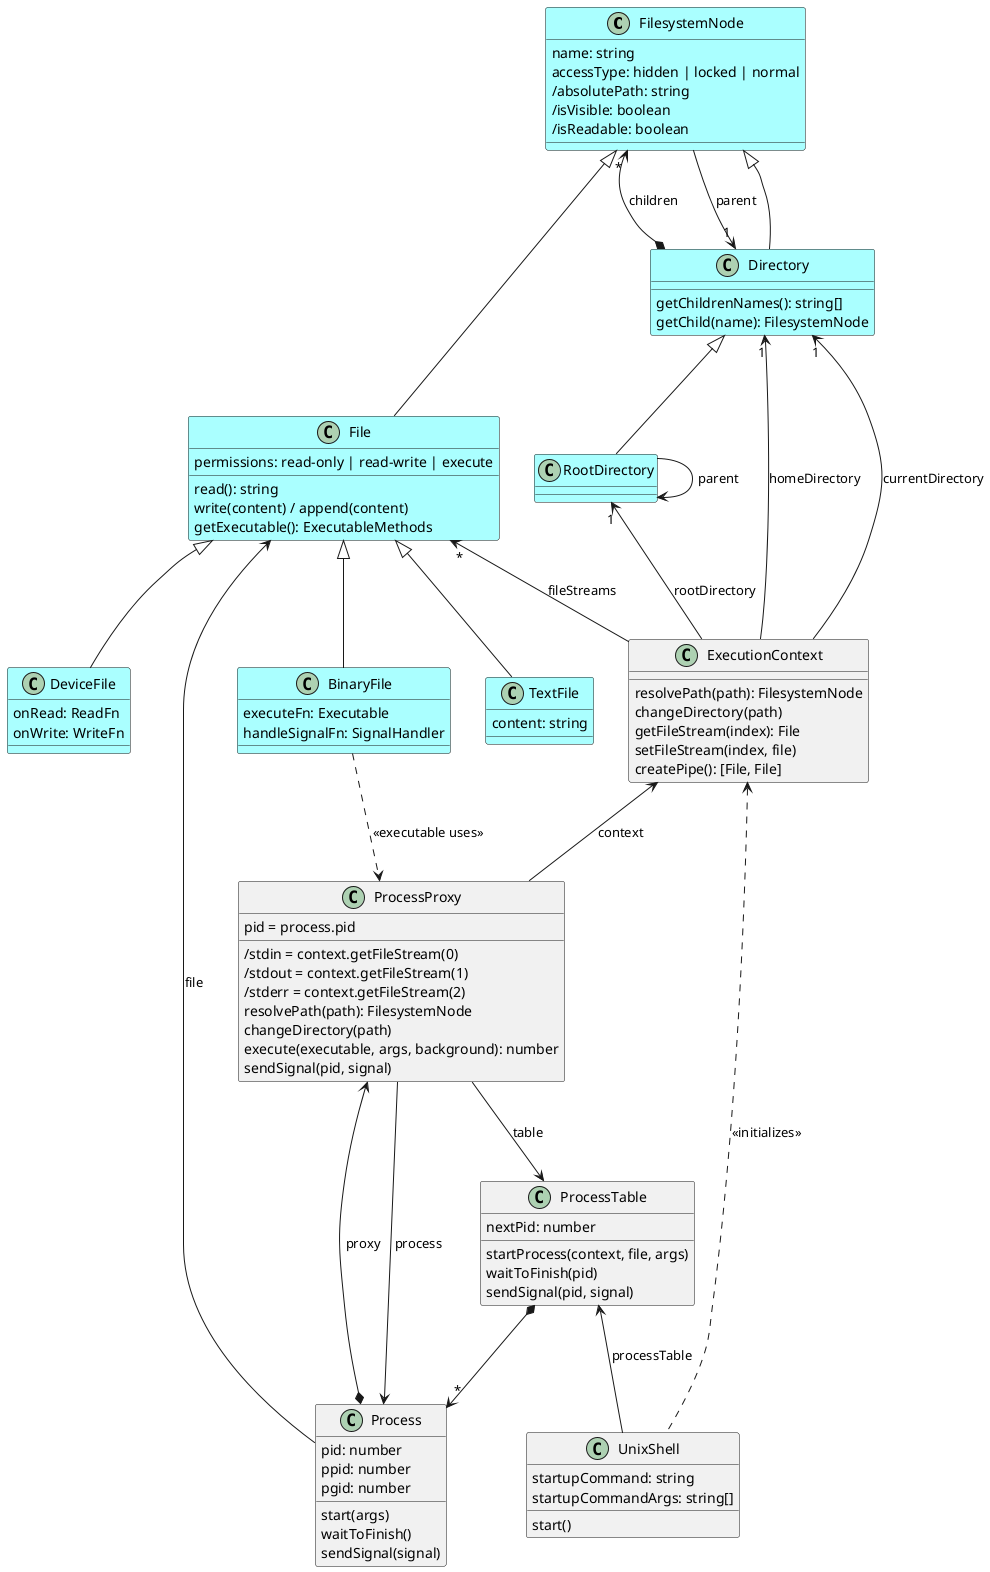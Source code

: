 @startuml Simplified class diagram

skinparam Ranksep 80

class FilesystemNode #aaffff {
    name: string
    accessType: hidden | locked | normal
    /absolutePath: string
    /isVisible: boolean
    /isReadable: boolean
}

class Directory #aaffff {
    getChildrenNames(): string[]
    getChild(name): FilesystemNode
}
FilesystemNode <|-- Directory

class RootDirectory #aaffff {
}
Directory <|-- RootDirectory 
RootDirectory --> RootDirectory : parent

Directory *-u-> "*" FilesystemNode : children
FilesystemNode --> "1" Directory : parent

class File #aaffff {
    permissions: read-only | read-write | execute
    read(): string
    write(content) / append(content)
    getExecutable(): ExecutableMethods
}
FilesystemNode <|-- File

class TextFile #aaffff {
    content: string
}
File <|-- TextFile

class BinaryFile #aaffff {
    executeFn: Executable
    handleSignalFn: SignalHandler
}
File <|-- BinaryFile

class DeviceFile #aaffff {
    onRead: ReadFn
    onWrite: WriteFn
}
File <|-- DeviceFile


class ExecutionContext {
    resolvePath(path): FilesystemNode
    changeDirectory(path)
    getFileStream(index): File
    setFileStream(index, file)
    createPipe(): [File, File]
}

ExecutionContext -u-> "*" File: fileStreams
ExecutionContext -u-> "1" RootDirectory: rootDirectory
ExecutionContext -u-> "1" Directory: homeDirectory
ExecutionContext -u-> "1" Directory: currentDirectory

class Process {
    pid: number
    ppid: number
    pgid: number
    start(args)
    waitToFinish()
    sendSignal(signal)
    
}
Process -u-> File : file
BinaryFile ..> ProcessProxy : "<<executable uses>>"
class ProcessTable {
    nextPid: number
    startProcess(context, file, args)
    waitToFinish(pid)
    sendSignal(pid, signal)
}
ProcessTable *--> "*" Process

' Process --> "1" ProcessTable: table

class ProcessProxy {
    pid = process.pid
    /stdin = context.getFileStream(0)
    /stdout = context.getFileStream(1)
    /stderr = context.getFileStream(2)
    resolvePath(path): FilesystemNode
    changeDirectory(path)
    execute(executable, args, background): number
    sendSignal(pid, signal)
}
ProcessProxy -u-> ExecutionContext : context
ProcessProxy --> Process : process
ProcessProxy --> ProcessTable : table
Process *-u-> ProcessProxy : proxy


class UnixShell {
    startupCommand: string
    startupCommandArgs: string[]
    start()
}
UnixShell -u-> ProcessTable : processTable
UnixShell .u.> ExecutionContext : <<initializes>>

@enduml

